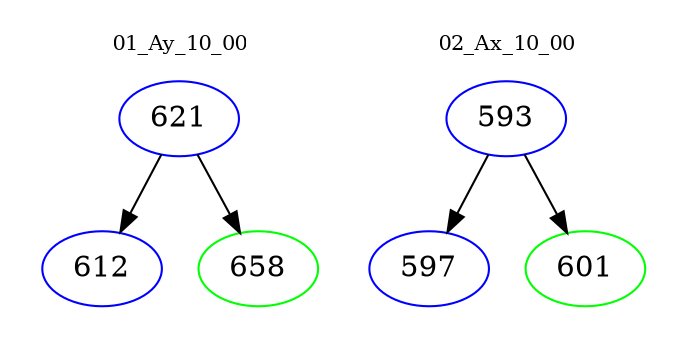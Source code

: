 digraph{
subgraph cluster_0 {
color = white
label = "01_Ay_10_00";
fontsize=10;
T0_621 [label="621", color="blue"]
T0_621 -> T0_612 [color="black"]
T0_612 [label="612", color="blue"]
T0_621 -> T0_658 [color="black"]
T0_658 [label="658", color="green"]
}
subgraph cluster_1 {
color = white
label = "02_Ax_10_00";
fontsize=10;
T1_593 [label="593", color="blue"]
T1_593 -> T1_597 [color="black"]
T1_597 [label="597", color="blue"]
T1_593 -> T1_601 [color="black"]
T1_601 [label="601", color="green"]
}
}
